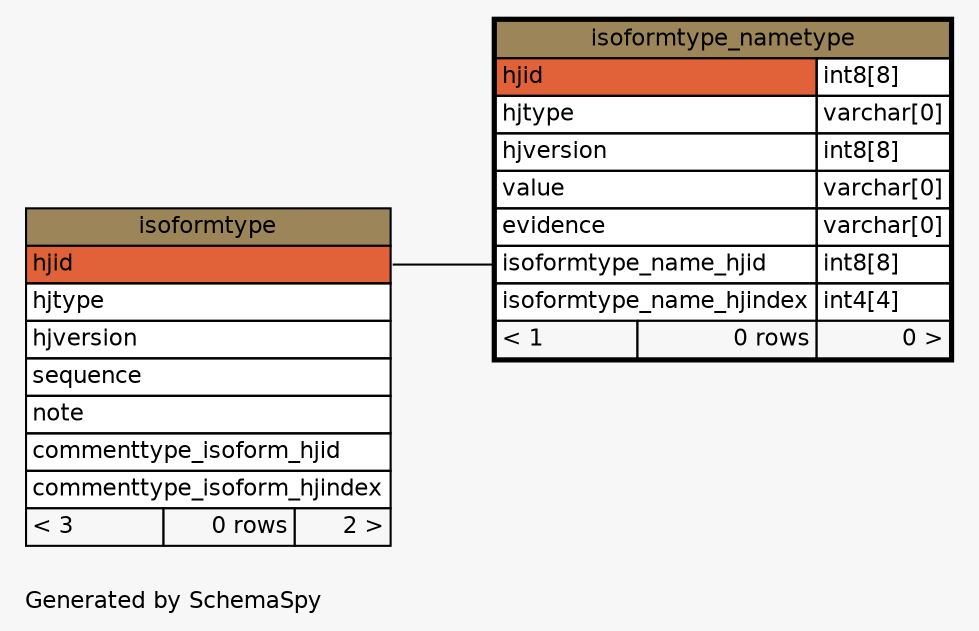 // dot 2.22.2 on Windows Vista 6.0
// SchemaSpy rev 536
digraph "oneDegreeRelationshipsDiagram" {
  graph [
    rankdir="RL"
    bgcolor="#f7f7f7"
    label="\nGenerated by SchemaSpy"
    labeljust="l"
    nodesep="0.18"
    ranksep="0.46"
    fontname="Helvetica"
    fontsize="11"
  ];
  node [
    fontname="Helvetica"
    fontsize="11"
    shape="plaintext"
  ];
  edge [
    arrowsize="0.8"
  ];
  "isoformtype_nametype":"isoformtype_name_hjid":w -> "isoformtype":"hjid":e [arrowhead=none arrowtail=crowodot];
  "isoformtype" [
    label=<
    <TABLE BORDER="0" CELLBORDER="1" CELLSPACING="0" BGCOLOR="#ffffff">
      <TR><TD COLSPAN="3" BGCOLOR="#9b8559" ALIGN="CENTER">isoformtype</TD></TR>
      <TR><TD PORT="hjid" COLSPAN="3" BGCOLOR="#e16239" ALIGN="LEFT">hjid</TD></TR>
      <TR><TD PORT="hjtype" COLSPAN="3" ALIGN="LEFT">hjtype</TD></TR>
      <TR><TD PORT="hjversion" COLSPAN="3" ALIGN="LEFT">hjversion</TD></TR>
      <TR><TD PORT="sequence" COLSPAN="3" ALIGN="LEFT">sequence</TD></TR>
      <TR><TD PORT="note" COLSPAN="3" ALIGN="LEFT">note</TD></TR>
      <TR><TD PORT="commenttype_isoform_hjid" COLSPAN="3" ALIGN="LEFT">commenttype_isoform_hjid</TD></TR>
      <TR><TD PORT="commenttype_isoform_hjindex" COLSPAN="3" ALIGN="LEFT">commenttype_isoform_hjindex</TD></TR>
      <TR><TD ALIGN="LEFT" BGCOLOR="#f7f7f7">&lt; 3</TD><TD ALIGN="RIGHT" BGCOLOR="#f7f7f7">0 rows</TD><TD ALIGN="RIGHT" BGCOLOR="#f7f7f7">2 &gt;</TD></TR>
    </TABLE>>
    URL="isoformtype.html"
    tooltip="isoformtype"
  ];
  "isoformtype_nametype" [
    label=<
    <TABLE BORDER="2" CELLBORDER="1" CELLSPACING="0" BGCOLOR="#ffffff">
      <TR><TD COLSPAN="3" BGCOLOR="#9b8559" ALIGN="CENTER">isoformtype_nametype</TD></TR>
      <TR><TD PORT="hjid" COLSPAN="2" BGCOLOR="#e16239" ALIGN="LEFT">hjid</TD><TD PORT="hjid.type" ALIGN="LEFT">int8[8]</TD></TR>
      <TR><TD PORT="hjtype" COLSPAN="2" ALIGN="LEFT">hjtype</TD><TD PORT="hjtype.type" ALIGN="LEFT">varchar[0]</TD></TR>
      <TR><TD PORT="hjversion" COLSPAN="2" ALIGN="LEFT">hjversion</TD><TD PORT="hjversion.type" ALIGN="LEFT">int8[8]</TD></TR>
      <TR><TD PORT="value" COLSPAN="2" ALIGN="LEFT">value</TD><TD PORT="value.type" ALIGN="LEFT">varchar[0]</TD></TR>
      <TR><TD PORT="evidence" COLSPAN="2" ALIGN="LEFT">evidence</TD><TD PORT="evidence.type" ALIGN="LEFT">varchar[0]</TD></TR>
      <TR><TD PORT="isoformtype_name_hjid" COLSPAN="2" ALIGN="LEFT">isoformtype_name_hjid</TD><TD PORT="isoformtype_name_hjid.type" ALIGN="LEFT">int8[8]</TD></TR>
      <TR><TD PORT="isoformtype_name_hjindex" COLSPAN="2" ALIGN="LEFT">isoformtype_name_hjindex</TD><TD PORT="isoformtype_name_hjindex.type" ALIGN="LEFT">int4[4]</TD></TR>
      <TR><TD ALIGN="LEFT" BGCOLOR="#f7f7f7">&lt; 1</TD><TD ALIGN="RIGHT" BGCOLOR="#f7f7f7">0 rows</TD><TD ALIGN="RIGHT" BGCOLOR="#f7f7f7">0 &gt;</TD></TR>
    </TABLE>>
    URL="isoformtype_nametype.html"
    tooltip="isoformtype_nametype"
  ];
}
